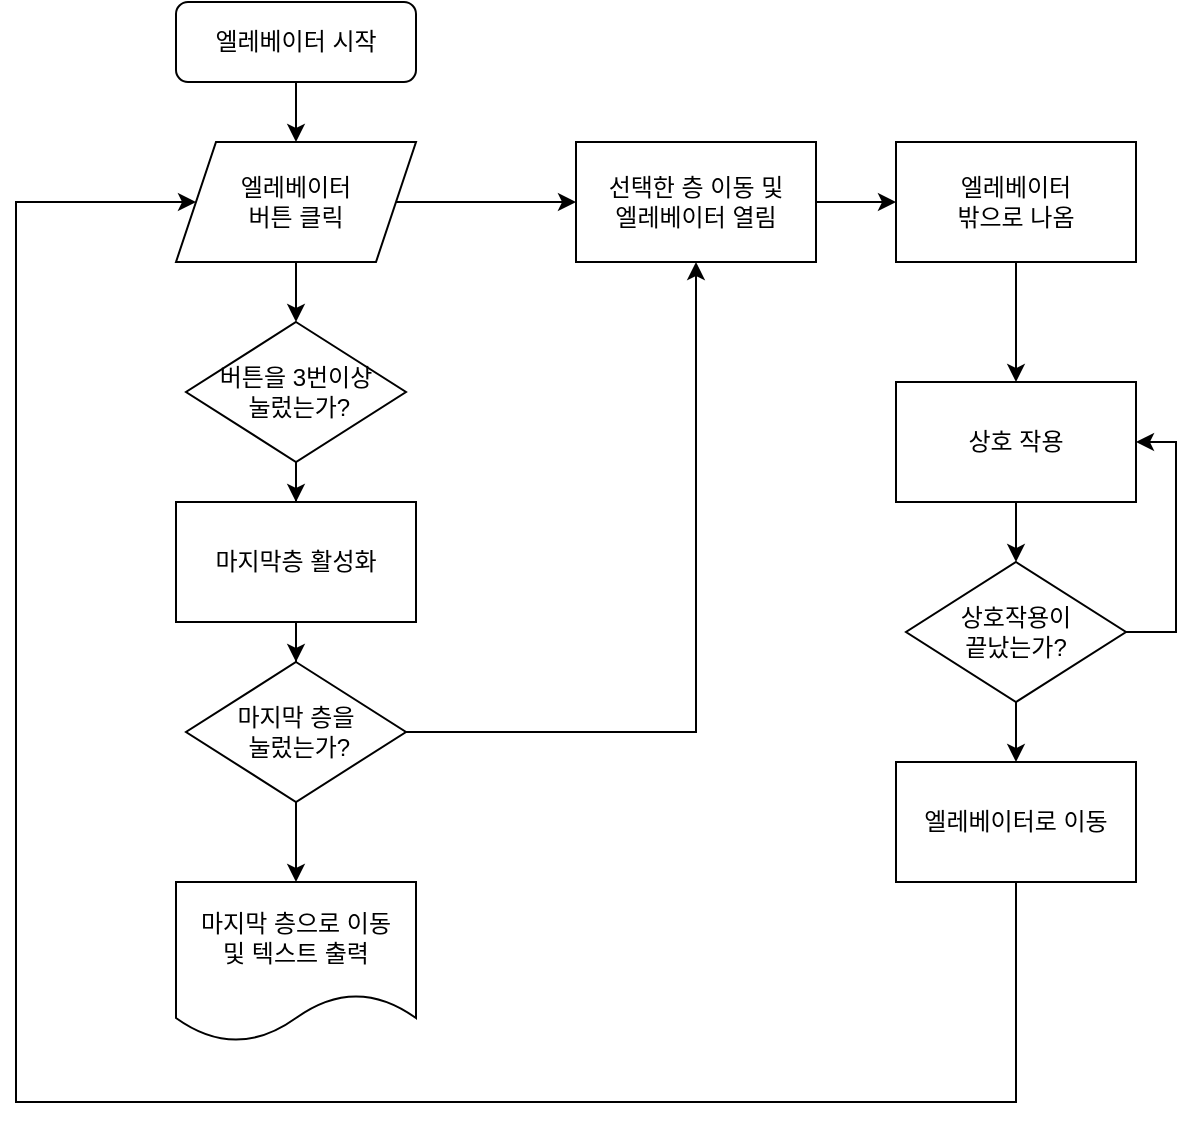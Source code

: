 <mxfile version="14.6.12" type="github">
  <diagram id="C5RBs43oDa-KdzZeNtuy" name="Page-1">
    <mxGraphModel dx="981" dy="526" grid="1" gridSize="10" guides="1" tooltips="1" connect="1" arrows="1" fold="1" page="1" pageScale="1" pageWidth="827" pageHeight="1169" math="0" shadow="0">
      <root>
        <mxCell id="WIyWlLk6GJQsqaUBKTNV-0" />
        <mxCell id="WIyWlLk6GJQsqaUBKTNV-1" parent="WIyWlLk6GJQsqaUBKTNV-0" />
        <mxCell id="usK91qN6K6p9wJHRPfvr-52" style="edgeStyle=orthogonalEdgeStyle;rounded=0;orthogonalLoop=1;jettySize=auto;html=1;" edge="1" parent="WIyWlLk6GJQsqaUBKTNV-1" source="WIyWlLk6GJQsqaUBKTNV-3" target="usK91qN6K6p9wJHRPfvr-0">
          <mxGeometry relative="1" as="geometry" />
        </mxCell>
        <mxCell id="WIyWlLk6GJQsqaUBKTNV-3" value="엘레베이터 시작" style="rounded=1;whiteSpace=wrap;html=1;fontSize=12;glass=0;strokeWidth=1;shadow=0;" parent="WIyWlLk6GJQsqaUBKTNV-1" vertex="1">
          <mxGeometry x="160" y="80" width="120" height="40" as="geometry" />
        </mxCell>
        <mxCell id="usK91qN6K6p9wJHRPfvr-53" style="edgeStyle=orthogonalEdgeStyle;rounded=0;orthogonalLoop=1;jettySize=auto;html=1;entryX=0.5;entryY=0;entryDx=0;entryDy=0;" edge="1" parent="WIyWlLk6GJQsqaUBKTNV-1" source="usK91qN6K6p9wJHRPfvr-0" target="usK91qN6K6p9wJHRPfvr-34">
          <mxGeometry relative="1" as="geometry" />
        </mxCell>
        <mxCell id="usK91qN6K6p9wJHRPfvr-56" style="edgeStyle=orthogonalEdgeStyle;rounded=0;orthogonalLoop=1;jettySize=auto;html=1;entryX=0;entryY=0.5;entryDx=0;entryDy=0;" edge="1" parent="WIyWlLk6GJQsqaUBKTNV-1" source="usK91qN6K6p9wJHRPfvr-0" target="usK91qN6K6p9wJHRPfvr-5">
          <mxGeometry relative="1" as="geometry" />
        </mxCell>
        <mxCell id="usK91qN6K6p9wJHRPfvr-0" value="엘레베이터 &lt;br&gt;버튼 클릭" style="shape=parallelogram;perimeter=parallelogramPerimeter;whiteSpace=wrap;html=1;fixedSize=1;" vertex="1" parent="WIyWlLk6GJQsqaUBKTNV-1">
          <mxGeometry x="160" y="150" width="120" height="60" as="geometry" />
        </mxCell>
        <mxCell id="usK91qN6K6p9wJHRPfvr-59" style="edgeStyle=orthogonalEdgeStyle;rounded=0;orthogonalLoop=1;jettySize=auto;html=1;entryX=0;entryY=0.5;entryDx=0;entryDy=0;" edge="1" parent="WIyWlLk6GJQsqaUBKTNV-1" source="usK91qN6K6p9wJHRPfvr-5" target="usK91qN6K6p9wJHRPfvr-26">
          <mxGeometry relative="1" as="geometry" />
        </mxCell>
        <mxCell id="usK91qN6K6p9wJHRPfvr-5" value="선택한 층 이동 및&lt;br&gt;엘레베이터 열림" style="rounded=0;whiteSpace=wrap;html=1;" vertex="1" parent="WIyWlLk6GJQsqaUBKTNV-1">
          <mxGeometry x="360" y="150" width="120" height="60" as="geometry" />
        </mxCell>
        <mxCell id="usK91qN6K6p9wJHRPfvr-29" style="edgeStyle=orthogonalEdgeStyle;rounded=0;orthogonalLoop=1;jettySize=auto;html=1;exitX=0.5;exitY=1;exitDx=0;exitDy=0;entryX=0.5;entryY=0;entryDx=0;entryDy=0;" edge="1" parent="WIyWlLk6GJQsqaUBKTNV-1" source="usK91qN6K6p9wJHRPfvr-17" target="usK91qN6K6p9wJHRPfvr-18">
          <mxGeometry relative="1" as="geometry" />
        </mxCell>
        <mxCell id="usK91qN6K6p9wJHRPfvr-17" value="상호 작용" style="rounded=0;whiteSpace=wrap;html=1;" vertex="1" parent="WIyWlLk6GJQsqaUBKTNV-1">
          <mxGeometry x="520" y="270" width="120" height="60" as="geometry" />
        </mxCell>
        <mxCell id="usK91qN6K6p9wJHRPfvr-32" style="edgeStyle=orthogonalEdgeStyle;rounded=0;orthogonalLoop=1;jettySize=auto;html=1;entryX=0.5;entryY=0;entryDx=0;entryDy=0;" edge="1" parent="WIyWlLk6GJQsqaUBKTNV-1" source="usK91qN6K6p9wJHRPfvr-18" target="usK91qN6K6p9wJHRPfvr-31">
          <mxGeometry relative="1" as="geometry" />
        </mxCell>
        <mxCell id="usK91qN6K6p9wJHRPfvr-60" style="edgeStyle=orthogonalEdgeStyle;rounded=0;orthogonalLoop=1;jettySize=auto;html=1;entryX=1;entryY=0.5;entryDx=0;entryDy=0;" edge="1" parent="WIyWlLk6GJQsqaUBKTNV-1" source="usK91qN6K6p9wJHRPfvr-18" target="usK91qN6K6p9wJHRPfvr-17">
          <mxGeometry relative="1" as="geometry">
            <Array as="points">
              <mxPoint x="660" y="395" />
              <mxPoint x="660" y="300" />
            </Array>
          </mxGeometry>
        </mxCell>
        <mxCell id="usK91qN6K6p9wJHRPfvr-18" value="상호작용이&lt;br&gt;끝났는가?" style="rhombus;whiteSpace=wrap;html=1;" vertex="1" parent="WIyWlLk6GJQsqaUBKTNV-1">
          <mxGeometry x="525" y="360" width="110" height="70" as="geometry" />
        </mxCell>
        <mxCell id="usK91qN6K6p9wJHRPfvr-28" style="edgeStyle=orthogonalEdgeStyle;rounded=0;orthogonalLoop=1;jettySize=auto;html=1;" edge="1" parent="WIyWlLk6GJQsqaUBKTNV-1" source="usK91qN6K6p9wJHRPfvr-26" target="usK91qN6K6p9wJHRPfvr-17">
          <mxGeometry relative="1" as="geometry" />
        </mxCell>
        <mxCell id="usK91qN6K6p9wJHRPfvr-26" value="엘레베이터 &lt;br&gt;밖으로 나옴" style="rounded=0;whiteSpace=wrap;html=1;" vertex="1" parent="WIyWlLk6GJQsqaUBKTNV-1">
          <mxGeometry x="520" y="150" width="120" height="60" as="geometry" />
        </mxCell>
        <mxCell id="usK91qN6K6p9wJHRPfvr-61" style="edgeStyle=orthogonalEdgeStyle;rounded=0;orthogonalLoop=1;jettySize=auto;html=1;entryX=0;entryY=0.5;entryDx=0;entryDy=0;" edge="1" parent="WIyWlLk6GJQsqaUBKTNV-1" source="usK91qN6K6p9wJHRPfvr-31" target="usK91qN6K6p9wJHRPfvr-0">
          <mxGeometry relative="1" as="geometry">
            <Array as="points">
              <mxPoint x="580" y="630" />
              <mxPoint x="80" y="630" />
              <mxPoint x="80" y="180" />
            </Array>
          </mxGeometry>
        </mxCell>
        <mxCell id="usK91qN6K6p9wJHRPfvr-31" value="엘레베이터로 이동" style="rounded=0;whiteSpace=wrap;html=1;" vertex="1" parent="WIyWlLk6GJQsqaUBKTNV-1">
          <mxGeometry x="520" y="460" width="120" height="60" as="geometry" />
        </mxCell>
        <mxCell id="usK91qN6K6p9wJHRPfvr-54" style="edgeStyle=orthogonalEdgeStyle;rounded=0;orthogonalLoop=1;jettySize=auto;html=1;entryX=0.5;entryY=0;entryDx=0;entryDy=0;" edge="1" parent="WIyWlLk6GJQsqaUBKTNV-1" source="usK91qN6K6p9wJHRPfvr-34" target="usK91qN6K6p9wJHRPfvr-47">
          <mxGeometry relative="1" as="geometry" />
        </mxCell>
        <mxCell id="usK91qN6K6p9wJHRPfvr-34" value="버튼을 3번이상&lt;br&gt;&amp;nbsp;눌렀는가?" style="rhombus;whiteSpace=wrap;html=1;" vertex="1" parent="WIyWlLk6GJQsqaUBKTNV-1">
          <mxGeometry x="165" y="240" width="110" height="70" as="geometry" />
        </mxCell>
        <mxCell id="usK91qN6K6p9wJHRPfvr-39" style="edgeStyle=orthogonalEdgeStyle;rounded=0;orthogonalLoop=1;jettySize=auto;html=1;entryX=0.5;entryY=0;entryDx=0;entryDy=0;" edge="1" parent="WIyWlLk6GJQsqaUBKTNV-1" source="usK91qN6K6p9wJHRPfvr-36" target="usK91qN6K6p9wJHRPfvr-38">
          <mxGeometry relative="1" as="geometry" />
        </mxCell>
        <mxCell id="usK91qN6K6p9wJHRPfvr-58" style="edgeStyle=orthogonalEdgeStyle;rounded=0;orthogonalLoop=1;jettySize=auto;html=1;entryX=0.5;entryY=1;entryDx=0;entryDy=0;" edge="1" parent="WIyWlLk6GJQsqaUBKTNV-1" source="usK91qN6K6p9wJHRPfvr-36" target="usK91qN6K6p9wJHRPfvr-5">
          <mxGeometry relative="1" as="geometry" />
        </mxCell>
        <mxCell id="usK91qN6K6p9wJHRPfvr-36" value="마지막 층을&lt;br&gt;&amp;nbsp;눌렀는가?" style="rhombus;whiteSpace=wrap;html=1;" vertex="1" parent="WIyWlLk6GJQsqaUBKTNV-1">
          <mxGeometry x="165" y="410" width="110" height="70" as="geometry" />
        </mxCell>
        <mxCell id="usK91qN6K6p9wJHRPfvr-38" value="마지막 층으로 이동&lt;br&gt;및 텍스트 출력" style="shape=document;whiteSpace=wrap;html=1;boundedLbl=1;" vertex="1" parent="WIyWlLk6GJQsqaUBKTNV-1">
          <mxGeometry x="160" y="520" width="120" height="80" as="geometry" />
        </mxCell>
        <mxCell id="usK91qN6K6p9wJHRPfvr-49" style="edgeStyle=orthogonalEdgeStyle;rounded=0;orthogonalLoop=1;jettySize=auto;html=1;" edge="1" parent="WIyWlLk6GJQsqaUBKTNV-1" source="usK91qN6K6p9wJHRPfvr-47" target="usK91qN6K6p9wJHRPfvr-36">
          <mxGeometry relative="1" as="geometry" />
        </mxCell>
        <mxCell id="usK91qN6K6p9wJHRPfvr-47" value="마지막층 활성화" style="rounded=0;whiteSpace=wrap;html=1;" vertex="1" parent="WIyWlLk6GJQsqaUBKTNV-1">
          <mxGeometry x="160" y="330" width="120" height="60" as="geometry" />
        </mxCell>
      </root>
    </mxGraphModel>
  </diagram>
</mxfile>
